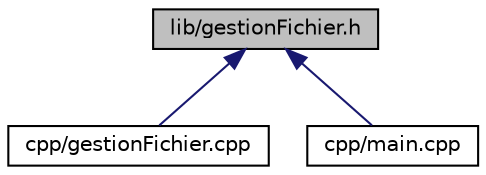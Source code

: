 digraph "lib/gestionFichier.h"
{
  edge [fontname="Helvetica",fontsize="10",labelfontname="Helvetica",labelfontsize="10"];
  node [fontname="Helvetica",fontsize="10",shape=record];
  Node14 [label="lib/gestionFichier.h",height=0.2,width=0.4,color="black", fillcolor="grey75", style="filled", fontcolor="black"];
  Node14 -> Node15 [dir="back",color="midnightblue",fontsize="10",style="solid",fontname="Helvetica"];
  Node15 [label="cpp/gestionFichier.cpp",height=0.2,width=0.4,color="black", fillcolor="white", style="filled",URL="$gestion_fichier_8cpp.html",tooltip="Classe permettant la lecture et l&#39;ecriture des donnees. "];
  Node14 -> Node16 [dir="back",color="midnightblue",fontsize="10",style="solid",fontname="Helvetica"];
  Node16 [label="cpp/main.cpp",height=0.2,width=0.4,color="black", fillcolor="white", style="filled",URL="$main_8cpp.html"];
}

